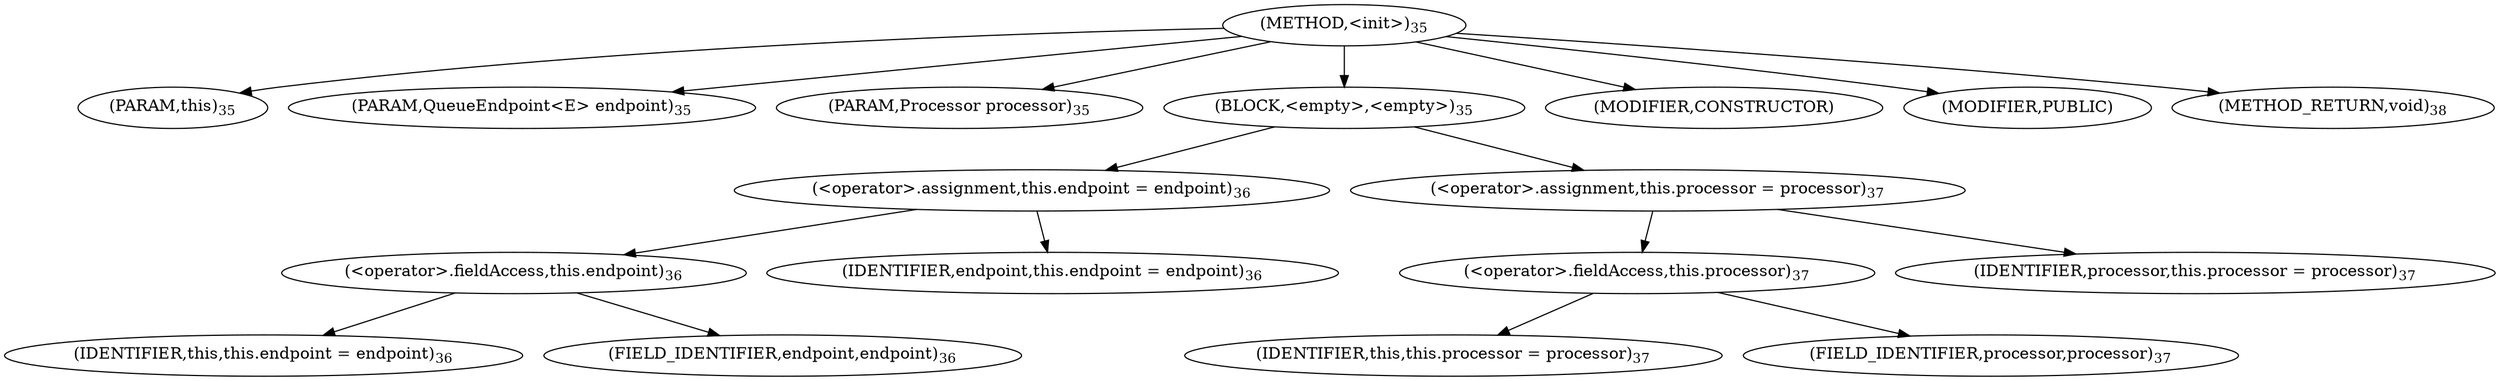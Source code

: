 digraph "&lt;init&gt;" {  
"23" [label = <(METHOD,&lt;init&gt;)<SUB>35</SUB>> ]
"4" [label = <(PARAM,this)<SUB>35</SUB>> ]
"24" [label = <(PARAM,QueueEndpoint&lt;E&gt; endpoint)<SUB>35</SUB>> ]
"25" [label = <(PARAM,Processor processor)<SUB>35</SUB>> ]
"26" [label = <(BLOCK,&lt;empty&gt;,&lt;empty&gt;)<SUB>35</SUB>> ]
"27" [label = <(&lt;operator&gt;.assignment,this.endpoint = endpoint)<SUB>36</SUB>> ]
"28" [label = <(&lt;operator&gt;.fieldAccess,this.endpoint)<SUB>36</SUB>> ]
"3" [label = <(IDENTIFIER,this,this.endpoint = endpoint)<SUB>36</SUB>> ]
"29" [label = <(FIELD_IDENTIFIER,endpoint,endpoint)<SUB>36</SUB>> ]
"30" [label = <(IDENTIFIER,endpoint,this.endpoint = endpoint)<SUB>36</SUB>> ]
"31" [label = <(&lt;operator&gt;.assignment,this.processor = processor)<SUB>37</SUB>> ]
"32" [label = <(&lt;operator&gt;.fieldAccess,this.processor)<SUB>37</SUB>> ]
"5" [label = <(IDENTIFIER,this,this.processor = processor)<SUB>37</SUB>> ]
"33" [label = <(FIELD_IDENTIFIER,processor,processor)<SUB>37</SUB>> ]
"34" [label = <(IDENTIFIER,processor,this.processor = processor)<SUB>37</SUB>> ]
"35" [label = <(MODIFIER,CONSTRUCTOR)> ]
"36" [label = <(MODIFIER,PUBLIC)> ]
"37" [label = <(METHOD_RETURN,void)<SUB>38</SUB>> ]
  "23" -> "4" 
  "23" -> "24" 
  "23" -> "25" 
  "23" -> "26" 
  "23" -> "35" 
  "23" -> "36" 
  "23" -> "37" 
  "26" -> "27" 
  "26" -> "31" 
  "27" -> "28" 
  "27" -> "30" 
  "28" -> "3" 
  "28" -> "29" 
  "31" -> "32" 
  "31" -> "34" 
  "32" -> "5" 
  "32" -> "33" 
}
